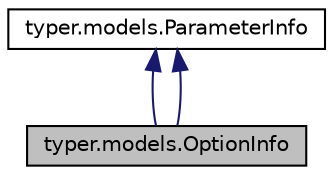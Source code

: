 digraph "typer.models.OptionInfo"
{
 // LATEX_PDF_SIZE
  edge [fontname="Helvetica",fontsize="10",labelfontname="Helvetica",labelfontsize="10"];
  node [fontname="Helvetica",fontsize="10",shape=record];
  Node1 [label="typer.models.OptionInfo",height=0.2,width=0.4,color="black", fillcolor="grey75", style="filled", fontcolor="black",tooltip=" "];
  Node2 -> Node1 [dir="back",color="midnightblue",fontsize="10",style="solid",fontname="Helvetica"];
  Node2 [label="typer.models.ParameterInfo",height=0.2,width=0.4,color="black", fillcolor="white", style="filled",URL="$classtyper_1_1models_1_1ParameterInfo.html",tooltip=" "];
  Node2 -> Node1 [dir="back",color="midnightblue",fontsize="10",style="solid",fontname="Helvetica"];
}
